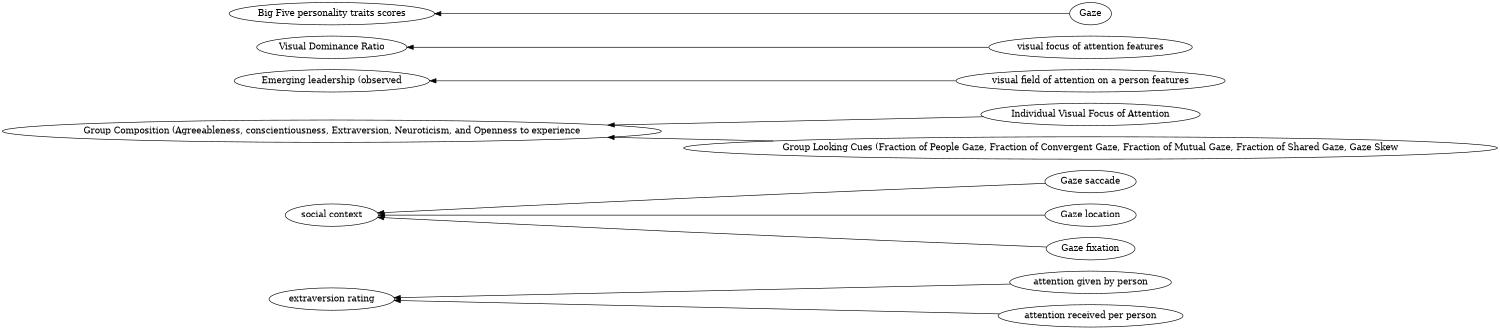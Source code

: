 digraph Test {
	rankdir=RL
	size="10,10"
	overlap=false
	splines=true
	{rank=same; "attention given by person" "Gaze saccade" "Gaze location" "Individual Visual Focus of Attention" "visual field of attention on a person features" "visual focus of attention features" "attention received per person" "Group Looking Cues (Fraction of People Gaze, Fraction of Convergent Gaze, Fraction of Mutual Gaze, Fraction of Shared Gaze, Gaze Skew" "Gaze fixation" "Gaze";}
	{rank=same; "social context" "Visual Dominance Ratio" "Emerging leadership (observed" "Group Composition (Agreeableness, conscientiousness, Extraversion, Neuroticism, and Openness to experience" "Big Five personality traits scores" "extraversion rating";}
	"Individual Visual Focus of Attention" [href="https://scholar.google.com/scholar?hl=en&q=Linking%20Speaking%20and%20Looking%20Behavior%20Patterns%20with%20Group%20Composition,%20Perception,%20and%20Performance" target=_blank]
	"Individual Visual Focus of Attention" -> "Group Composition (Agreeableness, conscientiousness, Extraversion, Neuroticism, and Openness to experience"
	"Group Looking Cues (Fraction of People Gaze, Fraction of Convergent Gaze, Fraction of Mutual Gaze, Fraction of Shared Gaze, Gaze Skew" [href="https://scholar.google.com/scholar?hl=en&q=Linking%20Speaking%20and%20Looking%20Behavior%20Patterns%20with%20Group%20Composition,%20Perception,%20and%20Performance" target=_blank]
	"Group Looking Cues (Fraction of People Gaze, Fraction of Convergent Gaze, Fraction of Mutual Gaze, Fraction of Shared Gaze, Gaze Skew" -> "Group Composition (Agreeableness, conscientiousness, Extraversion, Neuroticism, and Openness to experience"
	Gaze [href="https://scholar.google.com/scholar?hl=en&q=Personality%20Trait%20Classification%20via%20Co-Occurrent%20Multiparty%20Multimodal%20Event%20Discovery" target=_blank]
	Gaze -> "Big Five personality traits scores"
	"Gaze location" [href="https://scholar.google.com/scholar?hl=en&q=Gaze%20quality%20assisted%20automatic%20recognition%20of%20social%20contexts%20in%20collaborative%20Tetris" target=_blank]
	"Gaze location" -> "social context"
	"Gaze saccade" [href="https://scholar.google.com/scholar?hl=en&q=Gaze%20quality%20assisted%20automatic%20recognition%20of%20social%20contexts%20in%20collaborative%20Tetris" target=_blank]
	"Gaze saccade" -> "social context"
	"Gaze fixation" [href="https://scholar.google.com/scholar?hl=en&q=Gaze%20quality%20assisted%20automatic%20recognition%20of%20social%20contexts%20in%20collaborative%20Tetris" target=_blank]
	"Gaze fixation" -> "social context"
	"visual focus of attention features" [href="https://scholar.google.com/scholar?hl=en&q=Investigating%20Automatic%20Dominance%20Estimation%20in%20Groups%20From%20Visual%20Attention%20and%20Speaking%20Activity" target=_blank]
	"visual focus of attention features" -> "Visual Dominance Ratio"
	"visual field of attention on a person features" [href="https://scholar.google.com/scholar?hl=en&q=Detecting%20Emergent%20Leader%20in%20a%20Meeting%20Environment" target=_blank]
	"visual field of attention on a person features" -> "Emerging leadership (observed"
	"attention received per person" [href="https://scholar.google.com/scholar?hl=en&q=Employing%20Social%20Gaze%20and%20Speaking%20Activity%20for%20Automatic%20Determination%20of%20the%20Extraversion%20Trait" target=_blank]
	"attention received per person" -> "extraversion rating"
	"attention given by person" [href="https://scholar.google.com/scholar?hl=en&q=Employing%20Social%20Gaze%20and%20Speaking%20Activity%20for%20Automatic%20Determination%20of%20the%20Extraversion%20Trait" target=_blank]
	"attention given by person" -> "extraversion rating"
}
